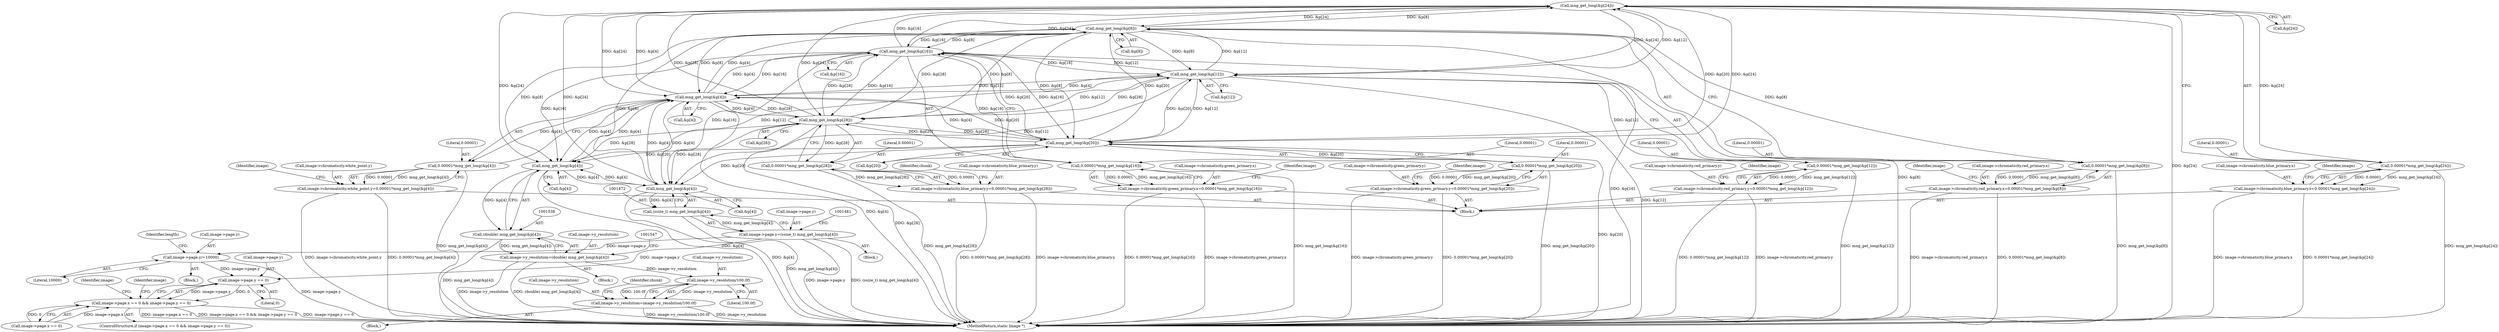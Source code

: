 digraph "0_ImageMagick_3320955045e5a2a22c13a04fa9422bb809e75eda@pointer" {
"1001308" [label="(Call,mng_get_long(&p[24]))"];
"1001248" [label="(Call,mng_get_long(&p[8]))"];
"1001308" [label="(Call,mng_get_long(&p[24]))"];
"1001278" [label="(Call,mng_get_long(&p[16]))"];
"1001263" [label="(Call,mng_get_long(&p[12]))"];
"1001233" [label="(Call,mng_get_long(&p[4]))"];
"1001473" [label="(Call,mng_get_long(&p[4]))"];
"1001539" [label="(Call,mng_get_long(&p[4]))"];
"1001293" [label="(Call,mng_get_long(&p[20]))"];
"1001323" [label="(Call,mng_get_long(&p[28]))"];
"1001231" [label="(Call,0.00001*mng_get_long(&p[4]))"];
"1001223" [label="(Call,image->chromaticity.white_point.y=0.00001*mng_get_long(&p[4]))"];
"1001246" [label="(Call,0.00001*mng_get_long(&p[8]))"];
"1001238" [label="(Call,image->chromaticity.red_primary.x=0.00001*mng_get_long(&p[8]))"];
"1001261" [label="(Call,0.00001*mng_get_long(&p[12]))"];
"1001253" [label="(Call,image->chromaticity.red_primary.y=0.00001*mng_get_long(&p[12]))"];
"1001276" [label="(Call,0.00001*mng_get_long(&p[16]))"];
"1001268" [label="(Call,image->chromaticity.green_primary.x=0.00001*mng_get_long(&p[16]))"];
"1001291" [label="(Call,0.00001*mng_get_long(&p[20]))"];
"1001283" [label="(Call,image->chromaticity.green_primary.y=0.00001*mng_get_long(&p[20]))"];
"1001306" [label="(Call,0.00001*mng_get_long(&p[24]))"];
"1001298" [label="(Call,image->chromaticity.blue_primary.x=0.00001*mng_get_long(&p[24]))"];
"1001321" [label="(Call,0.00001*mng_get_long(&p[28]))"];
"1001313" [label="(Call,image->chromaticity.blue_primary.y=0.00001*mng_get_long(&p[28]))"];
"1001471" [label="(Call,(ssize_t) mng_get_long(&p[4]))"];
"1001465" [label="(Call,image->page.y=(ssize_t) mng_get_long(&p[4]))"];
"1001494" [label="(Call,image->page.y/=10000)"];
"1002110" [label="(Call,image->page.y == 0)"];
"1002102" [label="(Call,image->page.x == 0 && image->page.y == 0)"];
"1001537" [label="(Call,(double) mng_get_long(&p[4]))"];
"1001533" [label="(Call,image->y_resolution=(double) mng_get_long(&p[4]))"];
"1001571" [label="(Call,image->y_resolution/100.0f)"];
"1001567" [label="(Call,image->y_resolution=image->y_resolution/100.0f)"];
"1002110" [label="(Call,image->page.y == 0)"];
"1001272" [label="(Identifier,image)"];
"1001294" [label="(Call,&p[20])"];
"1001264" [label="(Call,&p[12])"];
"1001232" [label="(Literal,0.00001)"];
"1001284" [label="(Call,image->chromaticity.green_primary.y)"];
"1001524" [label="(Block,)"];
"1001287" [label="(Identifier,image)"];
"1001533" [label="(Call,image->y_resolution=(double) mng_get_long(&p[4]))"];
"1001231" [label="(Call,0.00001*mng_get_long(&p[4]))"];
"1001248" [label="(Call,mng_get_long(&p[8]))"];
"1001257" [label="(Identifier,image)"];
"1001223" [label="(Call,image->chromaticity.white_point.y=0.00001*mng_get_long(&p[4]))"];
"1001253" [label="(Call,image->chromaticity.red_primary.y=0.00001*mng_get_long(&p[12]))"];
"1001261" [label="(Call,0.00001*mng_get_long(&p[12]))"];
"1001471" [label="(Call,(ssize_t) mng_get_long(&p[4]))"];
"1001292" [label="(Literal,0.00001)"];
"1001249" [label="(Call,&p[8])"];
"1001324" [label="(Call,&p[28])"];
"1001247" [label="(Literal,0.00001)"];
"1001534" [label="(Call,image->y_resolution)"];
"1001299" [label="(Call,image->chromaticity.blue_primary.x)"];
"1001238" [label="(Call,image->chromaticity.red_primary.x=0.00001*mng_get_long(&p[8]))"];
"1001276" [label="(Call,0.00001*mng_get_long(&p[16]))"];
"1001495" [label="(Call,image->page.y)"];
"1001233" [label="(Call,mng_get_long(&p[4]))"];
"1001537" [label="(Call,(double) mng_get_long(&p[4]))"];
"1001306" [label="(Call,0.00001*mng_get_long(&p[24]))"];
"1001321" [label="(Call,0.00001*mng_get_long(&p[28]))"];
"1001210" [label="(Block,)"];
"1001269" [label="(Call,image->chromaticity.green_primary.x)"];
"1002149" [label="(Identifier,image)"];
"1001246" [label="(Call,0.00001*mng_get_long(&p[8]))"];
"1001474" [label="(Call,&p[4])"];
"1001317" [label="(Identifier,image)"];
"1001540" [label="(Call,&p[4])"];
"1001254" [label="(Call,image->chromaticity.red_primary.y)"];
"1001500" [label="(Literal,10000)"];
"1001307" [label="(Literal,0.00001)"];
"1002121" [label="(Identifier,image)"];
"1001329" [label="(Identifier,chunk)"];
"1001552" [label="(Block,)"];
"1001323" [label="(Call,mng_get_long(&p[28]))"];
"1001314" [label="(Call,image->chromaticity.blue_primary.y)"];
"1001486" [label="(Block,)"];
"1001224" [label="(Call,image->chromaticity.white_point.y)"];
"1001577" [label="(Identifier,chunk)"];
"1002102" [label="(Call,image->page.x == 0 && image->page.y == 0)"];
"1002111" [label="(Call,image->page.y)"];
"1001242" [label="(Identifier,image)"];
"1001293" [label="(Call,mng_get_long(&p[20]))"];
"1001539" [label="(Call,mng_get_long(&p[4]))"];
"1001571" [label="(Call,image->y_resolution/100.0f)"];
"1001278" [label="(Call,mng_get_long(&p[16]))"];
"1001503" [label="(Identifier,length)"];
"1001268" [label="(Call,image->chromaticity.green_primary.x=0.00001*mng_get_long(&p[16]))"];
"1002103" [label="(Call,image->page.x == 0)"];
"1001279" [label="(Call,&p[16])"];
"1001575" [label="(Literal,100.0f)"];
"1001277" [label="(Literal,0.00001)"];
"1002101" [label="(ControlStructure,if (image->page.x == 0 && image->page.y == 0))"];
"1001313" [label="(Call,image->chromaticity.blue_primary.y=0.00001*mng_get_long(&p[28]))"];
"1002116" [label="(Literal,0)"];
"1001572" [label="(Call,image->y_resolution)"];
"1001308" [label="(Call,mng_get_long(&p[24]))"];
"1002196" [label="(MethodReturn,static Image *)"];
"1001262" [label="(Literal,0.00001)"];
"1001302" [label="(Identifier,image)"];
"1001322" [label="(Literal,0.00001)"];
"1001567" [label="(Call,image->y_resolution=image->y_resolution/100.0f)"];
"1001465" [label="(Call,image->page.y=(ssize_t) mng_get_long(&p[4]))"];
"1001291" [label="(Call,0.00001*mng_get_long(&p[20]))"];
"1001239" [label="(Call,image->chromaticity.red_primary.x)"];
"1001473" [label="(Call,mng_get_long(&p[4]))"];
"1001298" [label="(Call,image->chromaticity.blue_primary.x=0.00001*mng_get_long(&p[24]))"];
"1001283" [label="(Call,image->chromaticity.green_primary.y=0.00001*mng_get_long(&p[20]))"];
"1001454" [label="(Block,)"];
"1001466" [label="(Call,image->page.y)"];
"1001263" [label="(Call,mng_get_long(&p[12]))"];
"1001568" [label="(Call,image->y_resolution)"];
"1001494" [label="(Call,image->page.y/=10000)"];
"1001309" [label="(Call,&p[24])"];
"1001234" [label="(Call,&p[4])"];
"1001308" -> "1001306"  [label="AST: "];
"1001308" -> "1001309"  [label="CFG: "];
"1001309" -> "1001308"  [label="AST: "];
"1001306" -> "1001308"  [label="CFG: "];
"1001308" -> "1002196"  [label="DDG: &p[24]"];
"1001308" -> "1001233"  [label="DDG: &p[24]"];
"1001308" -> "1001248"  [label="DDG: &p[24]"];
"1001308" -> "1001263"  [label="DDG: &p[24]"];
"1001308" -> "1001278"  [label="DDG: &p[24]"];
"1001308" -> "1001293"  [label="DDG: &p[24]"];
"1001308" -> "1001306"  [label="DDG: &p[24]"];
"1001248" -> "1001308"  [label="DDG: &p[8]"];
"1001278" -> "1001308"  [label="DDG: &p[16]"];
"1001263" -> "1001308"  [label="DDG: &p[12]"];
"1001233" -> "1001308"  [label="DDG: &p[4]"];
"1001293" -> "1001308"  [label="DDG: &p[20]"];
"1001323" -> "1001308"  [label="DDG: &p[28]"];
"1001308" -> "1001323"  [label="DDG: &p[24]"];
"1001308" -> "1001473"  [label="DDG: &p[24]"];
"1001308" -> "1001539"  [label="DDG: &p[24]"];
"1001248" -> "1001246"  [label="AST: "];
"1001248" -> "1001249"  [label="CFG: "];
"1001249" -> "1001248"  [label="AST: "];
"1001246" -> "1001248"  [label="CFG: "];
"1001248" -> "1002196"  [label="DDG: &p[8]"];
"1001248" -> "1001233"  [label="DDG: &p[8]"];
"1001248" -> "1001246"  [label="DDG: &p[8]"];
"1001278" -> "1001248"  [label="DDG: &p[16]"];
"1001263" -> "1001248"  [label="DDG: &p[12]"];
"1001233" -> "1001248"  [label="DDG: &p[4]"];
"1001293" -> "1001248"  [label="DDG: &p[20]"];
"1001323" -> "1001248"  [label="DDG: &p[28]"];
"1001248" -> "1001263"  [label="DDG: &p[8]"];
"1001248" -> "1001278"  [label="DDG: &p[8]"];
"1001248" -> "1001293"  [label="DDG: &p[8]"];
"1001248" -> "1001323"  [label="DDG: &p[8]"];
"1001248" -> "1001473"  [label="DDG: &p[8]"];
"1001248" -> "1001539"  [label="DDG: &p[8]"];
"1001278" -> "1001276"  [label="AST: "];
"1001278" -> "1001279"  [label="CFG: "];
"1001279" -> "1001278"  [label="AST: "];
"1001276" -> "1001278"  [label="CFG: "];
"1001278" -> "1002196"  [label="DDG: &p[16]"];
"1001278" -> "1001233"  [label="DDG: &p[16]"];
"1001278" -> "1001263"  [label="DDG: &p[16]"];
"1001278" -> "1001276"  [label="DDG: &p[16]"];
"1001263" -> "1001278"  [label="DDG: &p[12]"];
"1001233" -> "1001278"  [label="DDG: &p[4]"];
"1001293" -> "1001278"  [label="DDG: &p[20]"];
"1001323" -> "1001278"  [label="DDG: &p[28]"];
"1001278" -> "1001293"  [label="DDG: &p[16]"];
"1001278" -> "1001323"  [label="DDG: &p[16]"];
"1001278" -> "1001473"  [label="DDG: &p[16]"];
"1001278" -> "1001539"  [label="DDG: &p[16]"];
"1001263" -> "1001261"  [label="AST: "];
"1001263" -> "1001264"  [label="CFG: "];
"1001264" -> "1001263"  [label="AST: "];
"1001261" -> "1001263"  [label="CFG: "];
"1001263" -> "1002196"  [label="DDG: &p[12]"];
"1001263" -> "1001233"  [label="DDG: &p[12]"];
"1001263" -> "1001261"  [label="DDG: &p[12]"];
"1001233" -> "1001263"  [label="DDG: &p[4]"];
"1001293" -> "1001263"  [label="DDG: &p[20]"];
"1001323" -> "1001263"  [label="DDG: &p[28]"];
"1001263" -> "1001293"  [label="DDG: &p[12]"];
"1001263" -> "1001323"  [label="DDG: &p[12]"];
"1001263" -> "1001473"  [label="DDG: &p[12]"];
"1001263" -> "1001539"  [label="DDG: &p[12]"];
"1001233" -> "1001231"  [label="AST: "];
"1001233" -> "1001234"  [label="CFG: "];
"1001234" -> "1001233"  [label="AST: "];
"1001231" -> "1001233"  [label="CFG: "];
"1001233" -> "1002196"  [label="DDG: &p[4]"];
"1001233" -> "1001231"  [label="DDG: &p[4]"];
"1001473" -> "1001233"  [label="DDG: &p[4]"];
"1001539" -> "1001233"  [label="DDG: &p[4]"];
"1001293" -> "1001233"  [label="DDG: &p[20]"];
"1001323" -> "1001233"  [label="DDG: &p[28]"];
"1001233" -> "1001293"  [label="DDG: &p[4]"];
"1001233" -> "1001323"  [label="DDG: &p[4]"];
"1001233" -> "1001473"  [label="DDG: &p[4]"];
"1001233" -> "1001539"  [label="DDG: &p[4]"];
"1001473" -> "1001471"  [label="AST: "];
"1001473" -> "1001474"  [label="CFG: "];
"1001474" -> "1001473"  [label="AST: "];
"1001471" -> "1001473"  [label="CFG: "];
"1001473" -> "1002196"  [label="DDG: &p[4]"];
"1001473" -> "1001471"  [label="DDG: &p[4]"];
"1001539" -> "1001473"  [label="DDG: &p[4]"];
"1001293" -> "1001473"  [label="DDG: &p[20]"];
"1001323" -> "1001473"  [label="DDG: &p[28]"];
"1001473" -> "1001539"  [label="DDG: &p[4]"];
"1001539" -> "1001537"  [label="AST: "];
"1001539" -> "1001540"  [label="CFG: "];
"1001540" -> "1001539"  [label="AST: "];
"1001537" -> "1001539"  [label="CFG: "];
"1001539" -> "1002196"  [label="DDG: &p[4]"];
"1001539" -> "1001537"  [label="DDG: &p[4]"];
"1001293" -> "1001539"  [label="DDG: &p[20]"];
"1001323" -> "1001539"  [label="DDG: &p[28]"];
"1001293" -> "1001291"  [label="AST: "];
"1001293" -> "1001294"  [label="CFG: "];
"1001294" -> "1001293"  [label="AST: "];
"1001291" -> "1001293"  [label="CFG: "];
"1001293" -> "1002196"  [label="DDG: &p[20]"];
"1001293" -> "1001291"  [label="DDG: &p[20]"];
"1001323" -> "1001293"  [label="DDG: &p[28]"];
"1001293" -> "1001323"  [label="DDG: &p[20]"];
"1001323" -> "1001321"  [label="AST: "];
"1001323" -> "1001324"  [label="CFG: "];
"1001324" -> "1001323"  [label="AST: "];
"1001321" -> "1001323"  [label="CFG: "];
"1001323" -> "1002196"  [label="DDG: &p[28]"];
"1001323" -> "1001321"  [label="DDG: &p[28]"];
"1001231" -> "1001223"  [label="AST: "];
"1001232" -> "1001231"  [label="AST: "];
"1001223" -> "1001231"  [label="CFG: "];
"1001231" -> "1002196"  [label="DDG: mng_get_long(&p[4])"];
"1001231" -> "1001223"  [label="DDG: 0.00001"];
"1001231" -> "1001223"  [label="DDG: mng_get_long(&p[4])"];
"1001223" -> "1001210"  [label="AST: "];
"1001224" -> "1001223"  [label="AST: "];
"1001242" -> "1001223"  [label="CFG: "];
"1001223" -> "1002196"  [label="DDG: 0.00001*mng_get_long(&p[4])"];
"1001223" -> "1002196"  [label="DDG: image->chromaticity.white_point.y"];
"1001246" -> "1001238"  [label="AST: "];
"1001247" -> "1001246"  [label="AST: "];
"1001238" -> "1001246"  [label="CFG: "];
"1001246" -> "1002196"  [label="DDG: mng_get_long(&p[8])"];
"1001246" -> "1001238"  [label="DDG: 0.00001"];
"1001246" -> "1001238"  [label="DDG: mng_get_long(&p[8])"];
"1001238" -> "1001210"  [label="AST: "];
"1001239" -> "1001238"  [label="AST: "];
"1001257" -> "1001238"  [label="CFG: "];
"1001238" -> "1002196"  [label="DDG: image->chromaticity.red_primary.x"];
"1001238" -> "1002196"  [label="DDG: 0.00001*mng_get_long(&p[8])"];
"1001261" -> "1001253"  [label="AST: "];
"1001262" -> "1001261"  [label="AST: "];
"1001253" -> "1001261"  [label="CFG: "];
"1001261" -> "1002196"  [label="DDG: mng_get_long(&p[12])"];
"1001261" -> "1001253"  [label="DDG: 0.00001"];
"1001261" -> "1001253"  [label="DDG: mng_get_long(&p[12])"];
"1001253" -> "1001210"  [label="AST: "];
"1001254" -> "1001253"  [label="AST: "];
"1001272" -> "1001253"  [label="CFG: "];
"1001253" -> "1002196"  [label="DDG: image->chromaticity.red_primary.y"];
"1001253" -> "1002196"  [label="DDG: 0.00001*mng_get_long(&p[12])"];
"1001276" -> "1001268"  [label="AST: "];
"1001277" -> "1001276"  [label="AST: "];
"1001268" -> "1001276"  [label="CFG: "];
"1001276" -> "1002196"  [label="DDG: mng_get_long(&p[16])"];
"1001276" -> "1001268"  [label="DDG: 0.00001"];
"1001276" -> "1001268"  [label="DDG: mng_get_long(&p[16])"];
"1001268" -> "1001210"  [label="AST: "];
"1001269" -> "1001268"  [label="AST: "];
"1001287" -> "1001268"  [label="CFG: "];
"1001268" -> "1002196"  [label="DDG: 0.00001*mng_get_long(&p[16])"];
"1001268" -> "1002196"  [label="DDG: image->chromaticity.green_primary.x"];
"1001291" -> "1001283"  [label="AST: "];
"1001292" -> "1001291"  [label="AST: "];
"1001283" -> "1001291"  [label="CFG: "];
"1001291" -> "1002196"  [label="DDG: mng_get_long(&p[20])"];
"1001291" -> "1001283"  [label="DDG: 0.00001"];
"1001291" -> "1001283"  [label="DDG: mng_get_long(&p[20])"];
"1001283" -> "1001210"  [label="AST: "];
"1001284" -> "1001283"  [label="AST: "];
"1001302" -> "1001283"  [label="CFG: "];
"1001283" -> "1002196"  [label="DDG: image->chromaticity.green_primary.y"];
"1001283" -> "1002196"  [label="DDG: 0.00001*mng_get_long(&p[20])"];
"1001306" -> "1001298"  [label="AST: "];
"1001307" -> "1001306"  [label="AST: "];
"1001298" -> "1001306"  [label="CFG: "];
"1001306" -> "1002196"  [label="DDG: mng_get_long(&p[24])"];
"1001306" -> "1001298"  [label="DDG: 0.00001"];
"1001306" -> "1001298"  [label="DDG: mng_get_long(&p[24])"];
"1001298" -> "1001210"  [label="AST: "];
"1001299" -> "1001298"  [label="AST: "];
"1001317" -> "1001298"  [label="CFG: "];
"1001298" -> "1002196"  [label="DDG: image->chromaticity.blue_primary.x"];
"1001298" -> "1002196"  [label="DDG: 0.00001*mng_get_long(&p[24])"];
"1001321" -> "1001313"  [label="AST: "];
"1001322" -> "1001321"  [label="AST: "];
"1001313" -> "1001321"  [label="CFG: "];
"1001321" -> "1002196"  [label="DDG: mng_get_long(&p[28])"];
"1001321" -> "1001313"  [label="DDG: 0.00001"];
"1001321" -> "1001313"  [label="DDG: mng_get_long(&p[28])"];
"1001313" -> "1001210"  [label="AST: "];
"1001314" -> "1001313"  [label="AST: "];
"1001329" -> "1001313"  [label="CFG: "];
"1001313" -> "1002196"  [label="DDG: 0.00001*mng_get_long(&p[28])"];
"1001313" -> "1002196"  [label="DDG: image->chromaticity.blue_primary.y"];
"1001471" -> "1001465"  [label="AST: "];
"1001472" -> "1001471"  [label="AST: "];
"1001465" -> "1001471"  [label="CFG: "];
"1001471" -> "1002196"  [label="DDG: mng_get_long(&p[4])"];
"1001471" -> "1001465"  [label="DDG: mng_get_long(&p[4])"];
"1001465" -> "1001454"  [label="AST: "];
"1001466" -> "1001465"  [label="AST: "];
"1001481" -> "1001465"  [label="CFG: "];
"1001465" -> "1002196"  [label="DDG: image->page.y"];
"1001465" -> "1002196"  [label="DDG: (ssize_t) mng_get_long(&p[4])"];
"1001465" -> "1001494"  [label="DDG: image->page.y"];
"1001465" -> "1002110"  [label="DDG: image->page.y"];
"1001494" -> "1001486"  [label="AST: "];
"1001494" -> "1001500"  [label="CFG: "];
"1001495" -> "1001494"  [label="AST: "];
"1001500" -> "1001494"  [label="AST: "];
"1001503" -> "1001494"  [label="CFG: "];
"1001494" -> "1002196"  [label="DDG: image->page.y"];
"1001494" -> "1002110"  [label="DDG: image->page.y"];
"1002110" -> "1002102"  [label="AST: "];
"1002110" -> "1002116"  [label="CFG: "];
"1002111" -> "1002110"  [label="AST: "];
"1002116" -> "1002110"  [label="AST: "];
"1002102" -> "1002110"  [label="CFG: "];
"1002110" -> "1002102"  [label="DDG: image->page.y"];
"1002110" -> "1002102"  [label="DDG: 0"];
"1002102" -> "1002101"  [label="AST: "];
"1002102" -> "1002103"  [label="CFG: "];
"1002103" -> "1002102"  [label="AST: "];
"1002121" -> "1002102"  [label="CFG: "];
"1002149" -> "1002102"  [label="CFG: "];
"1002102" -> "1002196"  [label="DDG: image->page.x == 0"];
"1002102" -> "1002196"  [label="DDG: image->page.x == 0 && image->page.y == 0"];
"1002102" -> "1002196"  [label="DDG: image->page.y == 0"];
"1002103" -> "1002102"  [label="DDG: image->page.x"];
"1002103" -> "1002102"  [label="DDG: 0"];
"1001537" -> "1001533"  [label="AST: "];
"1001538" -> "1001537"  [label="AST: "];
"1001533" -> "1001537"  [label="CFG: "];
"1001537" -> "1002196"  [label="DDG: mng_get_long(&p[4])"];
"1001537" -> "1001533"  [label="DDG: mng_get_long(&p[4])"];
"1001533" -> "1001524"  [label="AST: "];
"1001534" -> "1001533"  [label="AST: "];
"1001547" -> "1001533"  [label="CFG: "];
"1001533" -> "1002196"  [label="DDG: image->y_resolution"];
"1001533" -> "1002196"  [label="DDG: (double) mng_get_long(&p[4])"];
"1001533" -> "1001571"  [label="DDG: image->y_resolution"];
"1001571" -> "1001567"  [label="AST: "];
"1001571" -> "1001575"  [label="CFG: "];
"1001572" -> "1001571"  [label="AST: "];
"1001575" -> "1001571"  [label="AST: "];
"1001567" -> "1001571"  [label="CFG: "];
"1001571" -> "1001567"  [label="DDG: image->y_resolution"];
"1001571" -> "1001567"  [label="DDG: 100.0f"];
"1001567" -> "1001552"  [label="AST: "];
"1001568" -> "1001567"  [label="AST: "];
"1001577" -> "1001567"  [label="CFG: "];
"1001567" -> "1002196"  [label="DDG: image->y_resolution/100.0f"];
"1001567" -> "1002196"  [label="DDG: image->y_resolution"];
}
